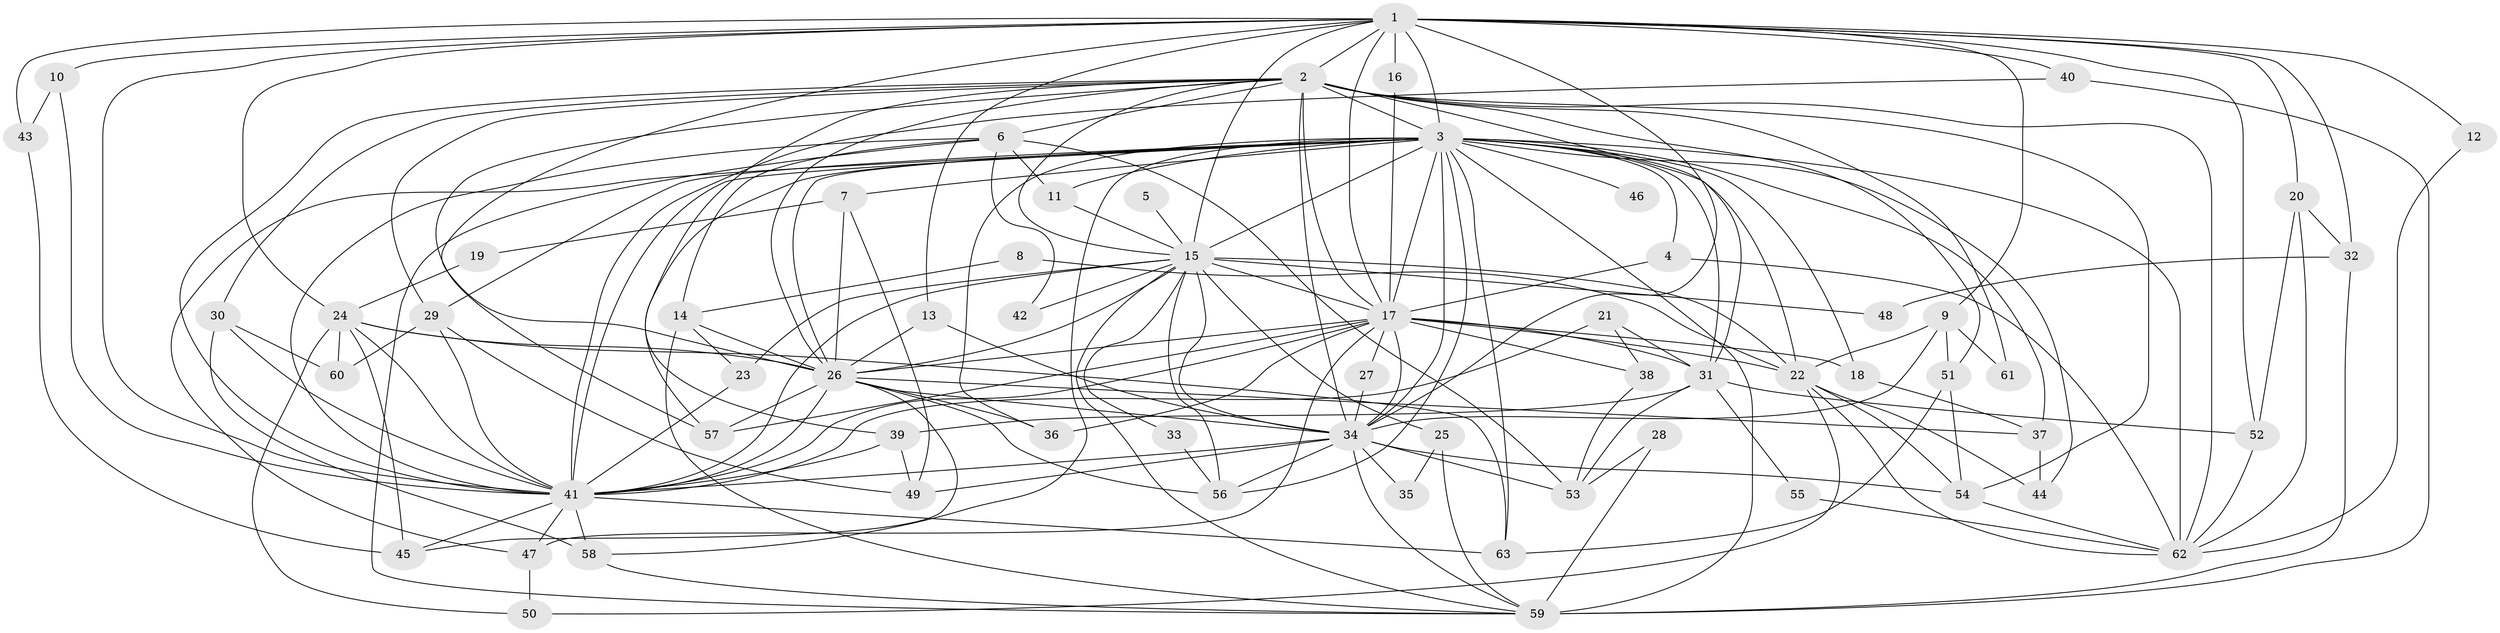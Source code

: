 // original degree distribution, {22: 0.008, 20: 0.016, 21: 0.008, 15: 0.008, 24: 0.008, 23: 0.008, 16: 0.008, 19: 0.008, 25: 0.008, 12: 0.008, 10: 0.008, 3: 0.184, 4: 0.12, 2: 0.512, 5: 0.048, 8: 0.024, 6: 0.016}
// Generated by graph-tools (version 1.1) at 2025/01/03/09/25 03:01:22]
// undirected, 63 vertices, 177 edges
graph export_dot {
graph [start="1"]
  node [color=gray90,style=filled];
  1;
  2;
  3;
  4;
  5;
  6;
  7;
  8;
  9;
  10;
  11;
  12;
  13;
  14;
  15;
  16;
  17;
  18;
  19;
  20;
  21;
  22;
  23;
  24;
  25;
  26;
  27;
  28;
  29;
  30;
  31;
  32;
  33;
  34;
  35;
  36;
  37;
  38;
  39;
  40;
  41;
  42;
  43;
  44;
  45;
  46;
  47;
  48;
  49;
  50;
  51;
  52;
  53;
  54;
  55;
  56;
  57;
  58;
  59;
  60;
  61;
  62;
  63;
  1 -- 2 [weight=2.0];
  1 -- 3 [weight=4.0];
  1 -- 9 [weight=1.0];
  1 -- 10 [weight=1.0];
  1 -- 12 [weight=1.0];
  1 -- 13 [weight=1.0];
  1 -- 15 [weight=2.0];
  1 -- 16 [weight=2.0];
  1 -- 17 [weight=2.0];
  1 -- 20 [weight=1.0];
  1 -- 24 [weight=1.0];
  1 -- 26 [weight=2.0];
  1 -- 32 [weight=1.0];
  1 -- 34 [weight=2.0];
  1 -- 40 [weight=2.0];
  1 -- 41 [weight=2.0];
  1 -- 43 [weight=1.0];
  1 -- 52 [weight=1.0];
  2 -- 3 [weight=2.0];
  2 -- 6 [weight=1.0];
  2 -- 15 [weight=1.0];
  2 -- 17 [weight=1.0];
  2 -- 26 [weight=1.0];
  2 -- 29 [weight=1.0];
  2 -- 30 [weight=1.0];
  2 -- 31 [weight=1.0];
  2 -- 34 [weight=1.0];
  2 -- 39 [weight=1.0];
  2 -- 41 [weight=1.0];
  2 -- 51 [weight=1.0];
  2 -- 54 [weight=1.0];
  2 -- 57 [weight=1.0];
  2 -- 61 [weight=1.0];
  2 -- 62 [weight=1.0];
  3 -- 4 [weight=1.0];
  3 -- 7 [weight=1.0];
  3 -- 11 [weight=1.0];
  3 -- 15 [weight=2.0];
  3 -- 17 [weight=3.0];
  3 -- 18 [weight=2.0];
  3 -- 22 [weight=1.0];
  3 -- 26 [weight=4.0];
  3 -- 29 [weight=1.0];
  3 -- 31 [weight=1.0];
  3 -- 34 [weight=3.0];
  3 -- 36 [weight=1.0];
  3 -- 37 [weight=1.0];
  3 -- 41 [weight=3.0];
  3 -- 44 [weight=1.0];
  3 -- 46 [weight=3.0];
  3 -- 47 [weight=1.0];
  3 -- 56 [weight=1.0];
  3 -- 57 [weight=2.0];
  3 -- 58 [weight=1.0];
  3 -- 59 [weight=3.0];
  3 -- 62 [weight=1.0];
  3 -- 63 [weight=1.0];
  4 -- 17 [weight=1.0];
  4 -- 62 [weight=1.0];
  5 -- 15 [weight=1.0];
  6 -- 11 [weight=1.0];
  6 -- 14 [weight=1.0];
  6 -- 41 [weight=1.0];
  6 -- 42 [weight=1.0];
  6 -- 53 [weight=2.0];
  6 -- 59 [weight=1.0];
  7 -- 19 [weight=1.0];
  7 -- 26 [weight=1.0];
  7 -- 49 [weight=1.0];
  8 -- 14 [weight=1.0];
  8 -- 22 [weight=1.0];
  9 -- 22 [weight=1.0];
  9 -- 34 [weight=1.0];
  9 -- 51 [weight=1.0];
  9 -- 61 [weight=2.0];
  10 -- 41 [weight=1.0];
  10 -- 43 [weight=1.0];
  11 -- 15 [weight=1.0];
  12 -- 62 [weight=1.0];
  13 -- 26 [weight=1.0];
  13 -- 34 [weight=1.0];
  14 -- 23 [weight=1.0];
  14 -- 26 [weight=1.0];
  14 -- 59 [weight=1.0];
  15 -- 17 [weight=1.0];
  15 -- 22 [weight=1.0];
  15 -- 23 [weight=1.0];
  15 -- 25 [weight=1.0];
  15 -- 26 [weight=1.0];
  15 -- 33 [weight=1.0];
  15 -- 34 [weight=1.0];
  15 -- 41 [weight=1.0];
  15 -- 42 [weight=1.0];
  15 -- 48 [weight=1.0];
  15 -- 56 [weight=1.0];
  15 -- 59 [weight=1.0];
  16 -- 17 [weight=1.0];
  17 -- 18 [weight=1.0];
  17 -- 22 [weight=2.0];
  17 -- 26 [weight=1.0];
  17 -- 27 [weight=1.0];
  17 -- 31 [weight=1.0];
  17 -- 34 [weight=2.0];
  17 -- 36 [weight=1.0];
  17 -- 38 [weight=1.0];
  17 -- 41 [weight=1.0];
  17 -- 47 [weight=1.0];
  17 -- 57 [weight=1.0];
  18 -- 37 [weight=1.0];
  19 -- 24 [weight=1.0];
  20 -- 32 [weight=1.0];
  20 -- 52 [weight=1.0];
  20 -- 62 [weight=1.0];
  21 -- 31 [weight=1.0];
  21 -- 38 [weight=1.0];
  21 -- 41 [weight=1.0];
  22 -- 44 [weight=1.0];
  22 -- 50 [weight=1.0];
  22 -- 54 [weight=1.0];
  22 -- 62 [weight=1.0];
  23 -- 41 [weight=1.0];
  24 -- 26 [weight=1.0];
  24 -- 41 [weight=1.0];
  24 -- 45 [weight=1.0];
  24 -- 50 [weight=1.0];
  24 -- 60 [weight=1.0];
  24 -- 63 [weight=1.0];
  25 -- 35 [weight=1.0];
  25 -- 59 [weight=1.0];
  26 -- 34 [weight=1.0];
  26 -- 36 [weight=1.0];
  26 -- 37 [weight=1.0];
  26 -- 41 [weight=2.0];
  26 -- 45 [weight=1.0];
  26 -- 56 [weight=1.0];
  26 -- 57 [weight=1.0];
  27 -- 34 [weight=1.0];
  28 -- 53 [weight=1.0];
  28 -- 59 [weight=1.0];
  29 -- 41 [weight=1.0];
  29 -- 49 [weight=1.0];
  29 -- 60 [weight=1.0];
  30 -- 41 [weight=1.0];
  30 -- 58 [weight=1.0];
  30 -- 60 [weight=1.0];
  31 -- 39 [weight=1.0];
  31 -- 52 [weight=1.0];
  31 -- 53 [weight=1.0];
  31 -- 55 [weight=1.0];
  32 -- 48 [weight=1.0];
  32 -- 59 [weight=1.0];
  33 -- 56 [weight=1.0];
  34 -- 35 [weight=1.0];
  34 -- 41 [weight=1.0];
  34 -- 49 [weight=1.0];
  34 -- 53 [weight=1.0];
  34 -- 54 [weight=1.0];
  34 -- 56 [weight=1.0];
  34 -- 59 [weight=1.0];
  37 -- 44 [weight=1.0];
  38 -- 53 [weight=1.0];
  39 -- 41 [weight=1.0];
  39 -- 49 [weight=1.0];
  40 -- 41 [weight=1.0];
  40 -- 59 [weight=1.0];
  41 -- 45 [weight=1.0];
  41 -- 47 [weight=1.0];
  41 -- 58 [weight=1.0];
  41 -- 63 [weight=1.0];
  43 -- 45 [weight=1.0];
  47 -- 50 [weight=1.0];
  51 -- 54 [weight=1.0];
  51 -- 63 [weight=1.0];
  52 -- 62 [weight=1.0];
  54 -- 62 [weight=1.0];
  55 -- 62 [weight=1.0];
  58 -- 59 [weight=1.0];
}
